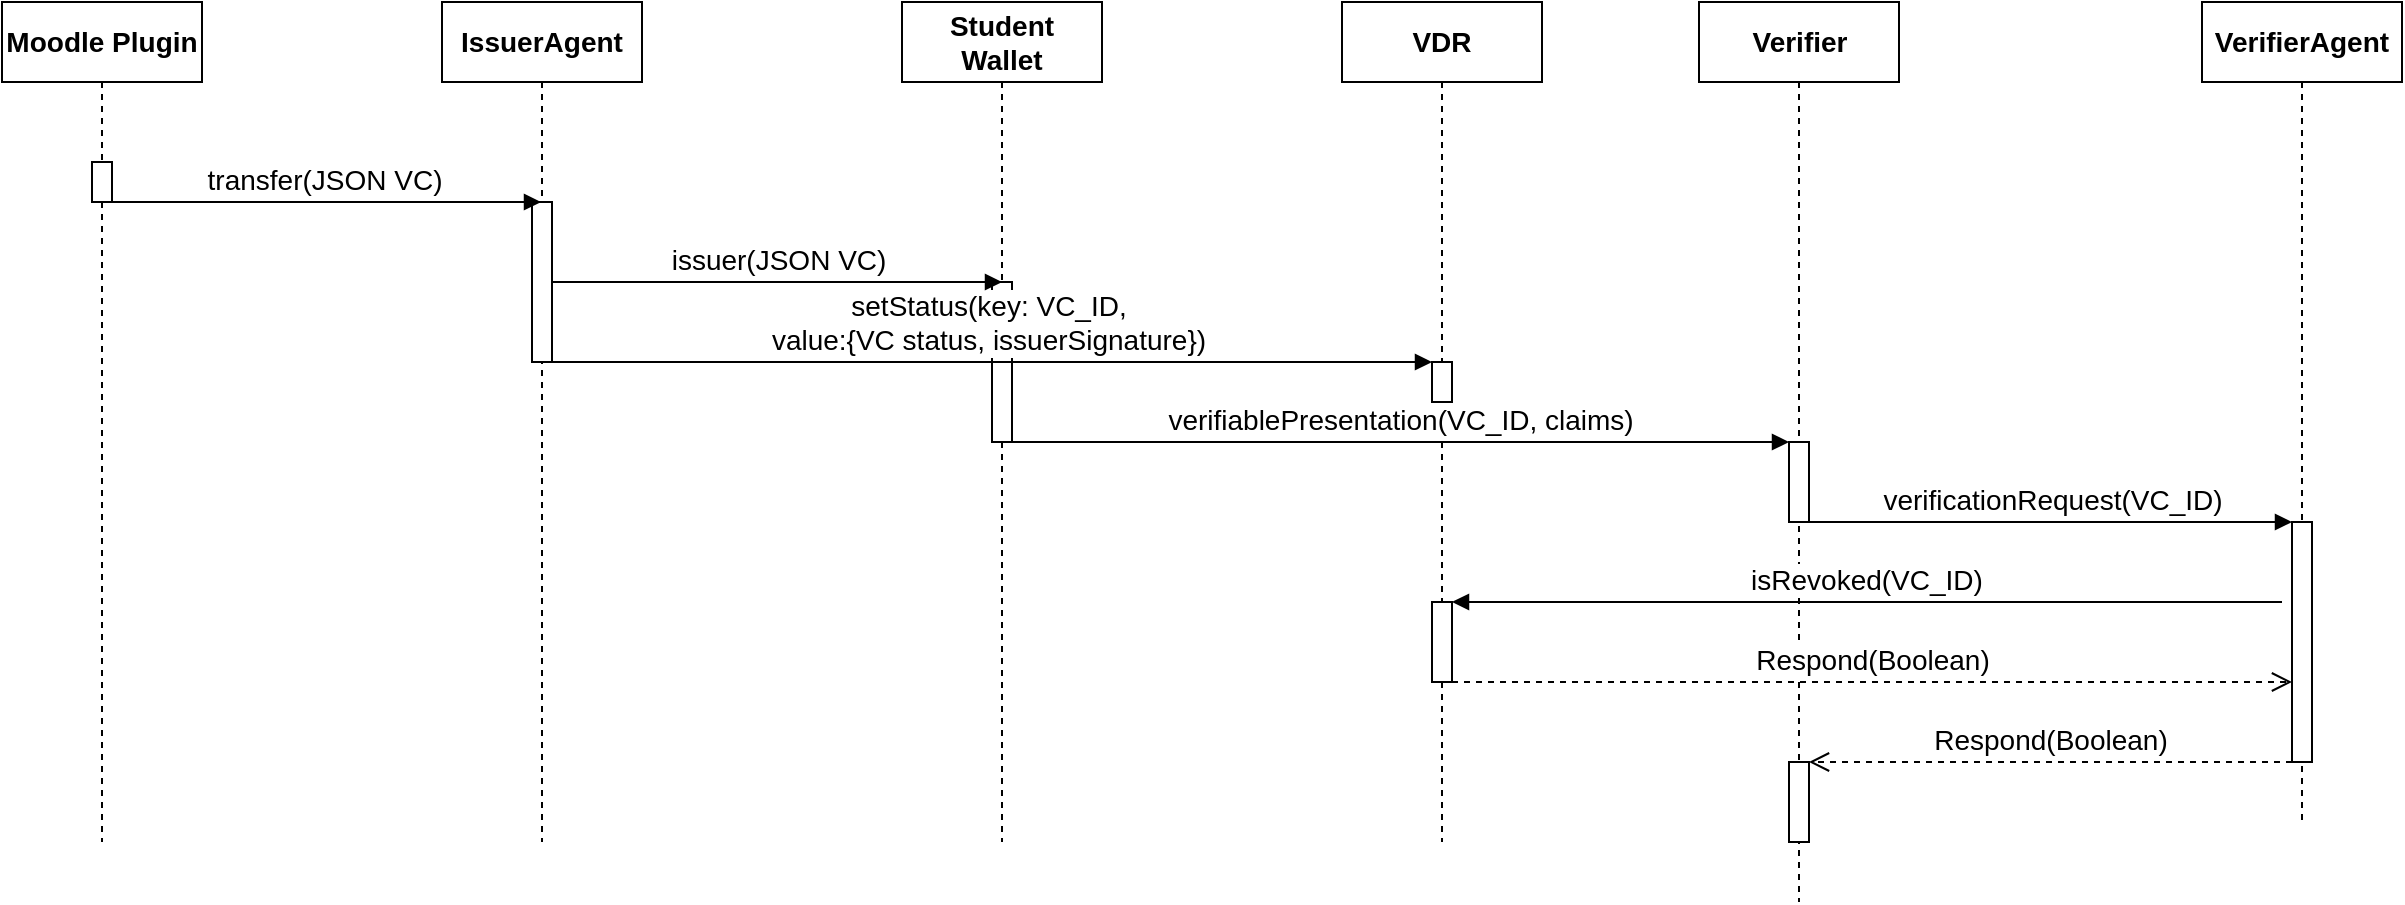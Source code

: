 <mxfile version="21.5.2" type="device">
  <diagram name="Page-1" id="2YBvvXClWsGukQMizWep">
    <mxGraphModel dx="2284" dy="788" grid="1" gridSize="10" guides="1" tooltips="1" connect="1" arrows="1" fold="1" page="1" pageScale="1" pageWidth="850" pageHeight="1100" math="0" shadow="0">
      <root>
        <mxCell id="0" />
        <mxCell id="1" parent="0" />
        <mxCell id="aM9ryv3xv72pqoxQDRHE-5" value="&lt;font style=&quot;font-size: 14px;&quot;&gt;&lt;b&gt;Moodle Plugin&lt;/b&gt;&lt;/font&gt;" style="shape=umlLifeline;perimeter=lifelinePerimeter;whiteSpace=wrap;html=1;container=0;dropTarget=0;collapsible=0;recursiveResize=0;outlineConnect=0;portConstraint=eastwest;newEdgeStyle={&quot;edgeStyle&quot;:&quot;elbowEdgeStyle&quot;,&quot;elbow&quot;:&quot;vertical&quot;,&quot;curved&quot;:0,&quot;rounded&quot;:0};size=40;" parent="1" vertex="1">
          <mxGeometry x="-500" y="140" width="100" height="420" as="geometry" />
        </mxCell>
        <mxCell id="aM9ryv3xv72pqoxQDRHE-6" value="" style="html=1;points=[];perimeter=orthogonalPerimeter;outlineConnect=0;targetShapes=umlLifeline;portConstraint=eastwest;newEdgeStyle={&quot;edgeStyle&quot;:&quot;elbowEdgeStyle&quot;,&quot;elbow&quot;:&quot;vertical&quot;,&quot;curved&quot;:0,&quot;rounded&quot;:0};" parent="aM9ryv3xv72pqoxQDRHE-5" vertex="1">
          <mxGeometry x="45" y="80" width="10" height="20" as="geometry" />
        </mxCell>
        <mxCell id="nT646OI-ueqToEDPWVYZ-11" value="&lt;font style=&quot;font-size: 14px;&quot;&gt;&lt;b&gt;IssuerAgent&lt;/b&gt;&lt;/font&gt;" style="shape=umlLifeline;perimeter=lifelinePerimeter;whiteSpace=wrap;html=1;container=0;dropTarget=0;collapsible=0;recursiveResize=0;outlineConnect=0;portConstraint=eastwest;newEdgeStyle={&quot;edgeStyle&quot;:&quot;elbowEdgeStyle&quot;,&quot;elbow&quot;:&quot;vertical&quot;,&quot;curved&quot;:0,&quot;rounded&quot;:0};" parent="1" vertex="1">
          <mxGeometry x="-280" y="140" width="100" height="420" as="geometry" />
        </mxCell>
        <mxCell id="nT646OI-ueqToEDPWVYZ-12" value="" style="html=1;points=[];perimeter=orthogonalPerimeter;outlineConnect=0;targetShapes=umlLifeline;portConstraint=eastwest;newEdgeStyle={&quot;edgeStyle&quot;:&quot;elbowEdgeStyle&quot;,&quot;elbow&quot;:&quot;vertical&quot;,&quot;curved&quot;:0,&quot;rounded&quot;:0};" parent="nT646OI-ueqToEDPWVYZ-11" vertex="1">
          <mxGeometry x="45" y="100" width="10" height="80" as="geometry" />
        </mxCell>
        <mxCell id="nT646OI-ueqToEDPWVYZ-13" value="&lt;font style=&quot;font-size: 14px;&quot;&gt;&lt;b&gt;Student&lt;br&gt;Wallet&lt;br&gt;&lt;/b&gt;&lt;/font&gt;" style="shape=umlLifeline;perimeter=lifelinePerimeter;whiteSpace=wrap;html=1;container=0;dropTarget=0;collapsible=0;recursiveResize=0;outlineConnect=0;portConstraint=eastwest;newEdgeStyle={&quot;edgeStyle&quot;:&quot;elbowEdgeStyle&quot;,&quot;elbow&quot;:&quot;vertical&quot;,&quot;curved&quot;:0,&quot;rounded&quot;:0};" parent="1" vertex="1">
          <mxGeometry x="-50" y="140" width="100" height="420" as="geometry" />
        </mxCell>
        <mxCell id="U5y6GJUcYvfg62ZKBtHw-4" value="" style="html=1;points=[];perimeter=orthogonalPerimeter;outlineConnect=0;targetShapes=umlLifeline;portConstraint=eastwest;newEdgeStyle={&quot;edgeStyle&quot;:&quot;elbowEdgeStyle&quot;,&quot;elbow&quot;:&quot;vertical&quot;,&quot;curved&quot;:0,&quot;rounded&quot;:0};" vertex="1" parent="nT646OI-ueqToEDPWVYZ-13">
          <mxGeometry x="45" y="140" width="10" height="80" as="geometry" />
        </mxCell>
        <mxCell id="nT646OI-ueqToEDPWVYZ-15" value="&lt;font style=&quot;font-size: 14px;&quot;&gt;&lt;b&gt;Verifier&lt;/b&gt;&lt;/font&gt;" style="shape=umlLifeline;perimeter=lifelinePerimeter;whiteSpace=wrap;html=1;container=0;dropTarget=0;collapsible=0;recursiveResize=0;outlineConnect=0;portConstraint=eastwest;newEdgeStyle={&quot;edgeStyle&quot;:&quot;elbowEdgeStyle&quot;,&quot;elbow&quot;:&quot;vertical&quot;,&quot;curved&quot;:0,&quot;rounded&quot;:0};" parent="1" vertex="1">
          <mxGeometry x="348.5" y="140" width="100" height="450" as="geometry" />
        </mxCell>
        <mxCell id="nT646OI-ueqToEDPWVYZ-16" value="" style="html=1;points=[];perimeter=orthogonalPerimeter;outlineConnect=0;targetShapes=umlLifeline;portConstraint=eastwest;newEdgeStyle={&quot;edgeStyle&quot;:&quot;elbowEdgeStyle&quot;,&quot;elbow&quot;:&quot;vertical&quot;,&quot;curved&quot;:0,&quot;rounded&quot;:0};" parent="nT646OI-ueqToEDPWVYZ-15" vertex="1">
          <mxGeometry x="45" y="220" width="10" height="40" as="geometry" />
        </mxCell>
        <mxCell id="U5y6GJUcYvfg62ZKBtHw-13" value="" style="html=1;points=[];perimeter=orthogonalPerimeter;outlineConnect=0;targetShapes=umlLifeline;portConstraint=eastwest;newEdgeStyle={&quot;edgeStyle&quot;:&quot;elbowEdgeStyle&quot;,&quot;elbow&quot;:&quot;vertical&quot;,&quot;curved&quot;:0,&quot;rounded&quot;:0};" vertex="1" parent="nT646OI-ueqToEDPWVYZ-15">
          <mxGeometry x="45" y="380" width="10" height="40" as="geometry" />
        </mxCell>
        <mxCell id="nT646OI-ueqToEDPWVYZ-17" value="&lt;font style=&quot;font-size: 14px;&quot;&gt;&lt;b&gt;VerifierAgent&lt;/b&gt;&lt;/font&gt;" style="shape=umlLifeline;perimeter=lifelinePerimeter;whiteSpace=wrap;html=1;container=0;dropTarget=0;collapsible=0;recursiveResize=0;outlineConnect=0;portConstraint=eastwest;newEdgeStyle={&quot;edgeStyle&quot;:&quot;elbowEdgeStyle&quot;,&quot;elbow&quot;:&quot;vertical&quot;,&quot;curved&quot;:0,&quot;rounded&quot;:0};" parent="1" vertex="1">
          <mxGeometry x="600" y="140" width="100" height="410" as="geometry" />
        </mxCell>
        <mxCell id="nT646OI-ueqToEDPWVYZ-18" value="" style="html=1;points=[];perimeter=orthogonalPerimeter;outlineConnect=0;targetShapes=umlLifeline;portConstraint=eastwest;newEdgeStyle={&quot;edgeStyle&quot;:&quot;elbowEdgeStyle&quot;,&quot;elbow&quot;:&quot;vertical&quot;,&quot;curved&quot;:0,&quot;rounded&quot;:0};" parent="nT646OI-ueqToEDPWVYZ-17" vertex="1">
          <mxGeometry x="45" y="260" width="10" height="120" as="geometry" />
        </mxCell>
        <mxCell id="nT646OI-ueqToEDPWVYZ-35" value="&lt;font style=&quot;font-size: 14px;&quot;&gt;transfer(JSON VC)&lt;/font&gt;" style="html=1;verticalAlign=bottom;endArrow=block;edgeStyle=elbowEdgeStyle;elbow=vertical;curved=0;rounded=0;exitX=0.5;exitY=1;exitDx=0;exitDy=0;exitPerimeter=0;" parent="1" target="nT646OI-ueqToEDPWVYZ-11" edge="1" source="aM9ryv3xv72pqoxQDRHE-6">
          <mxGeometry x="0.005" width="80" relative="1" as="geometry">
            <mxPoint x="-440" y="240" as="sourcePoint" />
            <mxPoint x="-360" y="240" as="targetPoint" />
            <mxPoint as="offset" />
          </mxGeometry>
        </mxCell>
        <mxCell id="nT646OI-ueqToEDPWVYZ-36" value="&lt;span style=&quot;font-size: 14px;&quot;&gt;setStatus(key: VC_ID, &lt;br&gt;value:{VC status, issuerSignature})&lt;/span&gt;" style="html=1;verticalAlign=bottom;endArrow=block;edgeStyle=elbowEdgeStyle;elbow=vertical;curved=0;rounded=0;exitX=0.5;exitY=1;exitDx=0;exitDy=0;exitPerimeter=0;" parent="1" edge="1" target="U5y6GJUcYvfg62ZKBtHw-5" source="nT646OI-ueqToEDPWVYZ-12">
          <mxGeometry width="80" relative="1" as="geometry">
            <mxPoint x="-220" y="320" as="sourcePoint" />
            <mxPoint x="-15" y="280" as="targetPoint" />
            <Array as="points">
              <mxPoint x="-120" y="320" />
            </Array>
          </mxGeometry>
        </mxCell>
        <mxCell id="U5y6GJUcYvfg62ZKBtHw-1" value="&lt;span style=&quot;font-size: 14px;&quot;&gt;&lt;b&gt;VDR&lt;/b&gt;&lt;/span&gt;" style="shape=umlLifeline;perimeter=lifelinePerimeter;whiteSpace=wrap;html=1;container=0;dropTarget=0;collapsible=0;recursiveResize=0;outlineConnect=0;portConstraint=eastwest;newEdgeStyle={&quot;edgeStyle&quot;:&quot;elbowEdgeStyle&quot;,&quot;elbow&quot;:&quot;vertical&quot;,&quot;curved&quot;:0,&quot;rounded&quot;:0};" vertex="1" parent="1">
          <mxGeometry x="170" y="140" width="100" height="420" as="geometry" />
        </mxCell>
        <mxCell id="U5y6GJUcYvfg62ZKBtHw-5" value="" style="html=1;points=[];perimeter=orthogonalPerimeter;outlineConnect=0;targetShapes=umlLifeline;portConstraint=eastwest;newEdgeStyle={&quot;edgeStyle&quot;:&quot;elbowEdgeStyle&quot;,&quot;elbow&quot;:&quot;vertical&quot;,&quot;curved&quot;:0,&quot;rounded&quot;:0};" vertex="1" parent="U5y6GJUcYvfg62ZKBtHw-1">
          <mxGeometry x="45" y="180" width="10" height="20" as="geometry" />
        </mxCell>
        <mxCell id="U5y6GJUcYvfg62ZKBtHw-9" value="" style="html=1;points=[];perimeter=orthogonalPerimeter;outlineConnect=0;targetShapes=umlLifeline;portConstraint=eastwest;newEdgeStyle={&quot;edgeStyle&quot;:&quot;elbowEdgeStyle&quot;,&quot;elbow&quot;:&quot;vertical&quot;,&quot;curved&quot;:0,&quot;rounded&quot;:0};" vertex="1" parent="U5y6GJUcYvfg62ZKBtHw-1">
          <mxGeometry x="45" y="300" width="10" height="40" as="geometry" />
        </mxCell>
        <mxCell id="U5y6GJUcYvfg62ZKBtHw-3" value="&lt;span style=&quot;font-size: 14px;&quot;&gt;issuer(JSON VC)&lt;/span&gt;" style="html=1;verticalAlign=bottom;endArrow=block;edgeStyle=elbowEdgeStyle;elbow=vertical;curved=0;rounded=0;" edge="1" parent="1" source="nT646OI-ueqToEDPWVYZ-12">
          <mxGeometry width="80" relative="1" as="geometry">
            <mxPoint x="-220" y="280" as="sourcePoint" />
            <mxPoint y="280" as="targetPoint" />
            <Array as="points">
              <mxPoint x="-120" y="280" />
            </Array>
          </mxGeometry>
        </mxCell>
        <mxCell id="U5y6GJUcYvfg62ZKBtHw-6" value="&lt;span style=&quot;font-size: 14px;&quot;&gt;verifiablePresentation(VC_ID, claims)&lt;/span&gt;" style="html=1;verticalAlign=bottom;endArrow=block;edgeStyle=elbowEdgeStyle;elbow=vertical;curved=0;rounded=0;exitX=0.5;exitY=1;exitDx=0;exitDy=0;exitPerimeter=0;" edge="1" parent="1" target="nT646OI-ueqToEDPWVYZ-16">
          <mxGeometry width="80" relative="1" as="geometry">
            <mxPoint x="3.5" y="360" as="sourcePoint" />
            <mxPoint x="390" y="360" as="targetPoint" />
            <Array as="points">
              <mxPoint x="113.5" y="360" />
            </Array>
          </mxGeometry>
        </mxCell>
        <mxCell id="U5y6GJUcYvfg62ZKBtHw-7" value="&lt;span style=&quot;font-size: 14px;&quot;&gt;verificationRequest(VC_ID)&lt;/span&gt;" style="html=1;verticalAlign=bottom;endArrow=block;edgeStyle=elbowEdgeStyle;elbow=vertical;curved=0;rounded=0;" edge="1" parent="1" source="nT646OI-ueqToEDPWVYZ-16" target="nT646OI-ueqToEDPWVYZ-18">
          <mxGeometry width="80" relative="1" as="geometry">
            <mxPoint x="410" y="400" as="sourcePoint" />
            <mxPoint x="800.5" y="400" as="targetPoint" />
            <Array as="points">
              <mxPoint x="520" y="400" />
            </Array>
          </mxGeometry>
        </mxCell>
        <mxCell id="U5y6GJUcYvfg62ZKBtHw-10" value="&lt;font style=&quot;font-size: 14px;&quot;&gt;isRevoked(VC_ID)&lt;/font&gt;" style="html=1;verticalAlign=bottom;endArrow=block;edgeStyle=elbowEdgeStyle;elbow=vertical;curved=0;rounded=0;" edge="1" parent="1" target="U5y6GJUcYvfg62ZKBtHw-9">
          <mxGeometry x="0.005" width="80" relative="1" as="geometry">
            <mxPoint x="640" y="440" as="sourcePoint" />
            <mxPoint x="810" y="520" as="targetPoint" />
            <mxPoint as="offset" />
          </mxGeometry>
        </mxCell>
        <mxCell id="U5y6GJUcYvfg62ZKBtHw-12" value="&lt;span style=&quot;font-size: 14px;&quot;&gt;Respond(Boolean)&lt;/span&gt;" style="html=1;verticalAlign=bottom;endArrow=open;dashed=1;endSize=8;edgeStyle=elbowEdgeStyle;elbow=vertical;curved=0;rounded=0;" edge="1" parent="1" source="U5y6GJUcYvfg62ZKBtHw-9" target="nT646OI-ueqToEDPWVYZ-18">
          <mxGeometry relative="1" as="geometry">
            <mxPoint x="400" y="520" as="sourcePoint" />
            <mxPoint x="320" y="520" as="targetPoint" />
            <Array as="points">
              <mxPoint x="440" y="480" />
            </Array>
          </mxGeometry>
        </mxCell>
        <mxCell id="U5y6GJUcYvfg62ZKBtHw-15" value="&lt;span style=&quot;font-size: 14px;&quot;&gt;Respond(Boolean)&lt;/span&gt;" style="html=1;verticalAlign=bottom;endArrow=open;dashed=1;endSize=8;edgeStyle=elbowEdgeStyle;elbow=vertical;curved=0;rounded=0;" edge="1" parent="1" source="nT646OI-ueqToEDPWVYZ-18" target="U5y6GJUcYvfg62ZKBtHw-13">
          <mxGeometry relative="1" as="geometry">
            <mxPoint x="270" y="660" as="sourcePoint" />
            <mxPoint x="690" y="660" as="targetPoint" />
            <Array as="points">
              <mxPoint x="560" y="520" />
            </Array>
          </mxGeometry>
        </mxCell>
      </root>
    </mxGraphModel>
  </diagram>
</mxfile>
